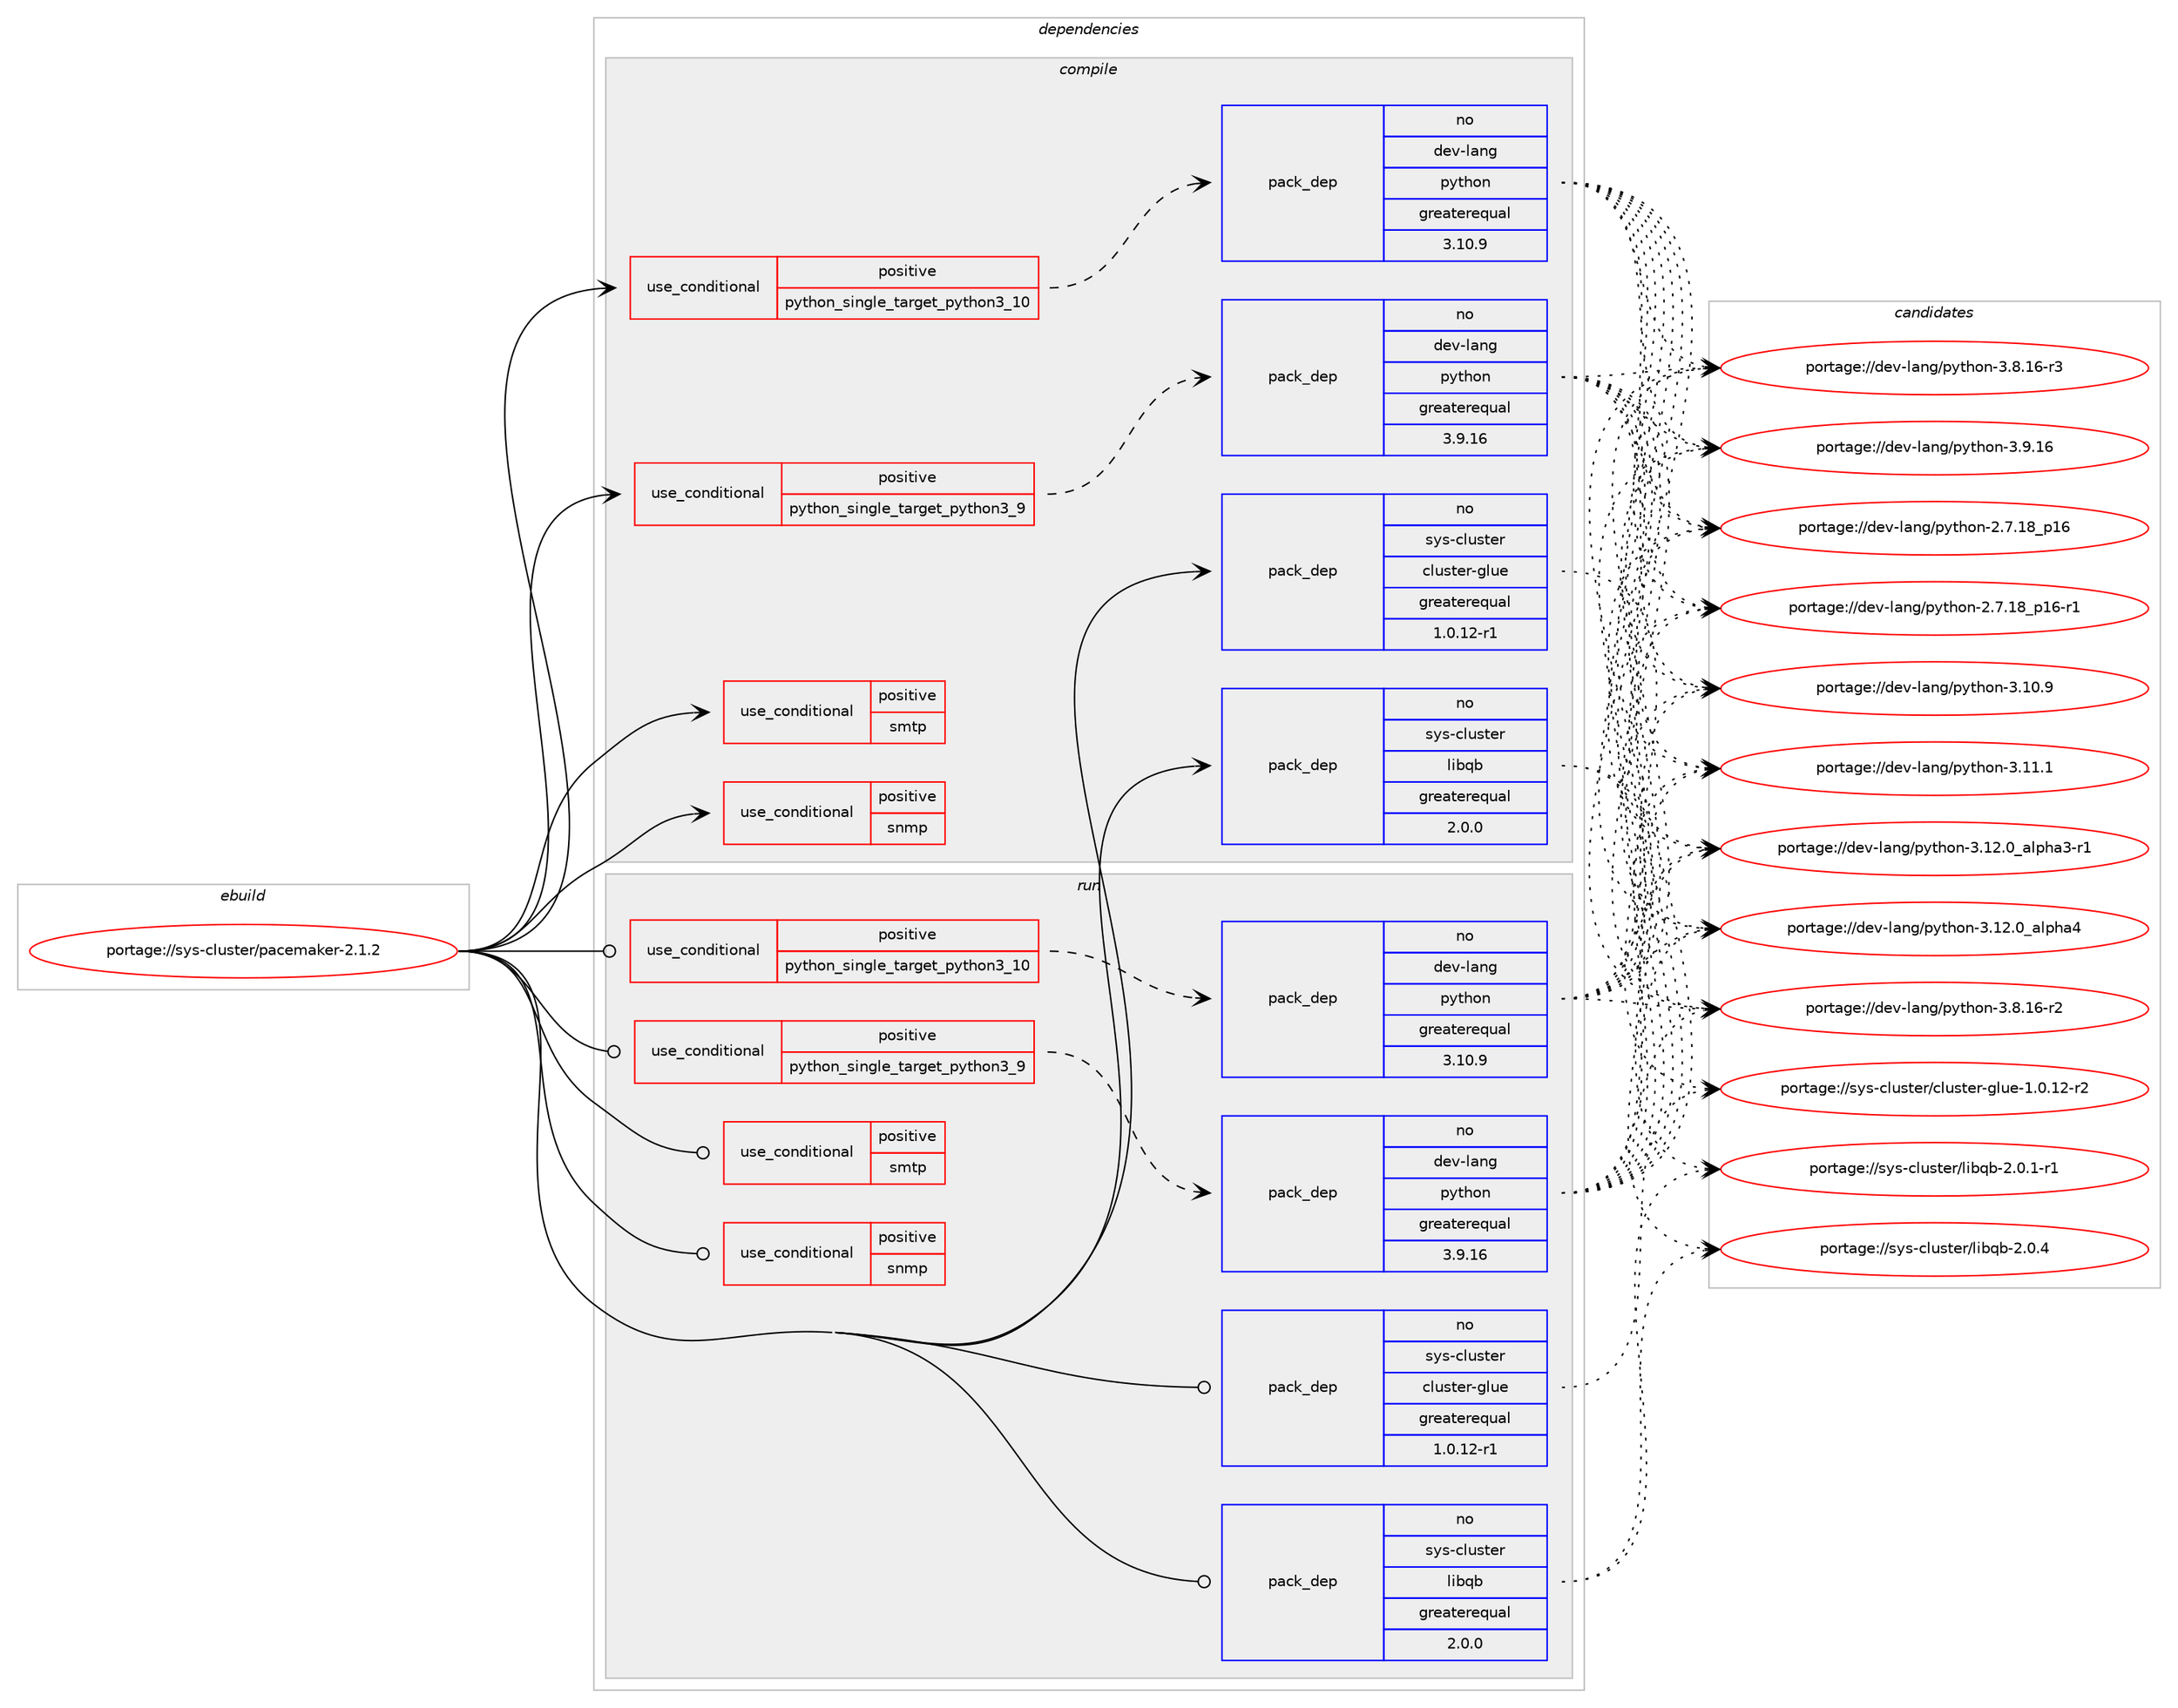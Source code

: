 digraph prolog {

# *************
# Graph options
# *************

newrank=true;
concentrate=true;
compound=true;
graph [rankdir=LR,fontname=Helvetica,fontsize=10,ranksep=1.5];#, ranksep=2.5, nodesep=0.2];
edge  [arrowhead=vee];
node  [fontname=Helvetica,fontsize=10];

# **********
# The ebuild
# **********

subgraph cluster_leftcol {
color=gray;
rank=same;
label=<<i>ebuild</i>>;
id [label="portage://sys-cluster/pacemaker-2.1.2", color=red, width=4, href="../sys-cluster/pacemaker-2.1.2.svg"];
}

# ****************
# The dependencies
# ****************

subgraph cluster_midcol {
color=gray;
label=<<i>dependencies</i>>;
subgraph cluster_compile {
fillcolor="#eeeeee";
style=filled;
label=<<i>compile</i>>;
subgraph cond4404 {
dependency6628 [label=<<TABLE BORDER="0" CELLBORDER="1" CELLSPACING="0" CELLPADDING="4"><TR><TD ROWSPAN="3" CELLPADDING="10">use_conditional</TD></TR><TR><TD>positive</TD></TR><TR><TD>python_single_target_python3_10</TD></TR></TABLE>>, shape=none, color=red];
subgraph pack2165 {
dependency6629 [label=<<TABLE BORDER="0" CELLBORDER="1" CELLSPACING="0" CELLPADDING="4" WIDTH="220"><TR><TD ROWSPAN="6" CELLPADDING="30">pack_dep</TD></TR><TR><TD WIDTH="110">no</TD></TR><TR><TD>dev-lang</TD></TR><TR><TD>python</TD></TR><TR><TD>greaterequal</TD></TR><TR><TD>3.10.9</TD></TR></TABLE>>, shape=none, color=blue];
}
dependency6628:e -> dependency6629:w [weight=20,style="dashed",arrowhead="vee"];
}
id:e -> dependency6628:w [weight=20,style="solid",arrowhead="vee"];
subgraph cond4405 {
dependency6630 [label=<<TABLE BORDER="0" CELLBORDER="1" CELLSPACING="0" CELLPADDING="4"><TR><TD ROWSPAN="3" CELLPADDING="10">use_conditional</TD></TR><TR><TD>positive</TD></TR><TR><TD>python_single_target_python3_9</TD></TR></TABLE>>, shape=none, color=red];
subgraph pack2166 {
dependency6631 [label=<<TABLE BORDER="0" CELLBORDER="1" CELLSPACING="0" CELLPADDING="4" WIDTH="220"><TR><TD ROWSPAN="6" CELLPADDING="30">pack_dep</TD></TR><TR><TD WIDTH="110">no</TD></TR><TR><TD>dev-lang</TD></TR><TR><TD>python</TD></TR><TR><TD>greaterequal</TD></TR><TR><TD>3.9.16</TD></TR></TABLE>>, shape=none, color=blue];
}
dependency6630:e -> dependency6631:w [weight=20,style="dashed",arrowhead="vee"];
}
id:e -> dependency6630:w [weight=20,style="solid",arrowhead="vee"];
subgraph cond4406 {
dependency6632 [label=<<TABLE BORDER="0" CELLBORDER="1" CELLSPACING="0" CELLPADDING="4"><TR><TD ROWSPAN="3" CELLPADDING="10">use_conditional</TD></TR><TR><TD>positive</TD></TR><TR><TD>smtp</TD></TR></TABLE>>, shape=none, color=red];
# *** BEGIN UNKNOWN DEPENDENCY TYPE (TODO) ***
# dependency6632 -> package_dependency(portage://sys-cluster/pacemaker-2.1.2,install,no,net-libs,libesmtp,none,[,,],[],[])
# *** END UNKNOWN DEPENDENCY TYPE (TODO) ***

}
id:e -> dependency6632:w [weight=20,style="solid",arrowhead="vee"];
subgraph cond4407 {
dependency6633 [label=<<TABLE BORDER="0" CELLBORDER="1" CELLSPACING="0" CELLPADDING="4"><TR><TD ROWSPAN="3" CELLPADDING="10">use_conditional</TD></TR><TR><TD>positive</TD></TR><TR><TD>snmp</TD></TR></TABLE>>, shape=none, color=red];
# *** BEGIN UNKNOWN DEPENDENCY TYPE (TODO) ***
# dependency6633 -> package_dependency(portage://sys-cluster/pacemaker-2.1.2,install,no,net-analyzer,net-snmp,none,[,,],[],[])
# *** END UNKNOWN DEPENDENCY TYPE (TODO) ***

}
id:e -> dependency6633:w [weight=20,style="solid",arrowhead="vee"];
# *** BEGIN UNKNOWN DEPENDENCY TYPE (TODO) ***
# id -> package_dependency(portage://sys-cluster/pacemaker-2.1.2,install,no,app-text,docbook-xsl-stylesheets,none,[,,],[],[])
# *** END UNKNOWN DEPENDENCY TYPE (TODO) ***

# *** BEGIN UNKNOWN DEPENDENCY TYPE (TODO) ***
# id -> package_dependency(portage://sys-cluster/pacemaker-2.1.2,install,no,dev-libs,libxslt,none,[,,],[],[])
# *** END UNKNOWN DEPENDENCY TYPE (TODO) ***

subgraph pack2167 {
dependency6634 [label=<<TABLE BORDER="0" CELLBORDER="1" CELLSPACING="0" CELLPADDING="4" WIDTH="220"><TR><TD ROWSPAN="6" CELLPADDING="30">pack_dep</TD></TR><TR><TD WIDTH="110">no</TD></TR><TR><TD>sys-cluster</TD></TR><TR><TD>cluster-glue</TD></TR><TR><TD>greaterequal</TD></TR><TR><TD>1.0.12-r1</TD></TR></TABLE>>, shape=none, color=blue];
}
id:e -> dependency6634:w [weight=20,style="solid",arrowhead="vee"];
# *** BEGIN UNKNOWN DEPENDENCY TYPE (TODO) ***
# id -> package_dependency(portage://sys-cluster/pacemaker-2.1.2,install,no,sys-cluster,corosync,none,[,,],[],[])
# *** END UNKNOWN DEPENDENCY TYPE (TODO) ***

subgraph pack2168 {
dependency6635 [label=<<TABLE BORDER="0" CELLBORDER="1" CELLSPACING="0" CELLPADDING="4" WIDTH="220"><TR><TD ROWSPAN="6" CELLPADDING="30">pack_dep</TD></TR><TR><TD WIDTH="110">no</TD></TR><TR><TD>sys-cluster</TD></TR><TR><TD>libqb</TD></TR><TR><TD>greaterequal</TD></TR><TR><TD>2.0.0</TD></TR></TABLE>>, shape=none, color=blue];
}
id:e -> dependency6635:w [weight=20,style="solid",arrowhead="vee"];
# *** BEGIN UNKNOWN DEPENDENCY TYPE (TODO) ***
# id -> package_dependency(portage://sys-cluster/pacemaker-2.1.2,install,no,sys-cluster,resource-agents,none,[,,],[],[])
# *** END UNKNOWN DEPENDENCY TYPE (TODO) ***

}
subgraph cluster_compileandrun {
fillcolor="#eeeeee";
style=filled;
label=<<i>compile and run</i>>;
}
subgraph cluster_run {
fillcolor="#eeeeee";
style=filled;
label=<<i>run</i>>;
subgraph cond4408 {
dependency6636 [label=<<TABLE BORDER="0" CELLBORDER="1" CELLSPACING="0" CELLPADDING="4"><TR><TD ROWSPAN="3" CELLPADDING="10">use_conditional</TD></TR><TR><TD>positive</TD></TR><TR><TD>python_single_target_python3_10</TD></TR></TABLE>>, shape=none, color=red];
subgraph pack2169 {
dependency6637 [label=<<TABLE BORDER="0" CELLBORDER="1" CELLSPACING="0" CELLPADDING="4" WIDTH="220"><TR><TD ROWSPAN="6" CELLPADDING="30">pack_dep</TD></TR><TR><TD WIDTH="110">no</TD></TR><TR><TD>dev-lang</TD></TR><TR><TD>python</TD></TR><TR><TD>greaterequal</TD></TR><TR><TD>3.10.9</TD></TR></TABLE>>, shape=none, color=blue];
}
dependency6636:e -> dependency6637:w [weight=20,style="dashed",arrowhead="vee"];
}
id:e -> dependency6636:w [weight=20,style="solid",arrowhead="odot"];
subgraph cond4409 {
dependency6638 [label=<<TABLE BORDER="0" CELLBORDER="1" CELLSPACING="0" CELLPADDING="4"><TR><TD ROWSPAN="3" CELLPADDING="10">use_conditional</TD></TR><TR><TD>positive</TD></TR><TR><TD>python_single_target_python3_9</TD></TR></TABLE>>, shape=none, color=red];
subgraph pack2170 {
dependency6639 [label=<<TABLE BORDER="0" CELLBORDER="1" CELLSPACING="0" CELLPADDING="4" WIDTH="220"><TR><TD ROWSPAN="6" CELLPADDING="30">pack_dep</TD></TR><TR><TD WIDTH="110">no</TD></TR><TR><TD>dev-lang</TD></TR><TR><TD>python</TD></TR><TR><TD>greaterequal</TD></TR><TR><TD>3.9.16</TD></TR></TABLE>>, shape=none, color=blue];
}
dependency6638:e -> dependency6639:w [weight=20,style="dashed",arrowhead="vee"];
}
id:e -> dependency6638:w [weight=20,style="solid",arrowhead="odot"];
subgraph cond4410 {
dependency6640 [label=<<TABLE BORDER="0" CELLBORDER="1" CELLSPACING="0" CELLPADDING="4"><TR><TD ROWSPAN="3" CELLPADDING="10">use_conditional</TD></TR><TR><TD>positive</TD></TR><TR><TD>smtp</TD></TR></TABLE>>, shape=none, color=red];
# *** BEGIN UNKNOWN DEPENDENCY TYPE (TODO) ***
# dependency6640 -> package_dependency(portage://sys-cluster/pacemaker-2.1.2,run,no,net-libs,libesmtp,none,[,,],[],[])
# *** END UNKNOWN DEPENDENCY TYPE (TODO) ***

}
id:e -> dependency6640:w [weight=20,style="solid",arrowhead="odot"];
subgraph cond4411 {
dependency6641 [label=<<TABLE BORDER="0" CELLBORDER="1" CELLSPACING="0" CELLPADDING="4"><TR><TD ROWSPAN="3" CELLPADDING="10">use_conditional</TD></TR><TR><TD>positive</TD></TR><TR><TD>snmp</TD></TR></TABLE>>, shape=none, color=red];
# *** BEGIN UNKNOWN DEPENDENCY TYPE (TODO) ***
# dependency6641 -> package_dependency(portage://sys-cluster/pacemaker-2.1.2,run,no,net-analyzer,net-snmp,none,[,,],[],[])
# *** END UNKNOWN DEPENDENCY TYPE (TODO) ***

}
id:e -> dependency6641:w [weight=20,style="solid",arrowhead="odot"];
# *** BEGIN UNKNOWN DEPENDENCY TYPE (TODO) ***
# id -> package_dependency(portage://sys-cluster/pacemaker-2.1.2,run,no,app-text,docbook-xsl-stylesheets,none,[,,],[],[])
# *** END UNKNOWN DEPENDENCY TYPE (TODO) ***

# *** BEGIN UNKNOWN DEPENDENCY TYPE (TODO) ***
# id -> package_dependency(portage://sys-cluster/pacemaker-2.1.2,run,no,dev-libs,libxslt,none,[,,],[],[])
# *** END UNKNOWN DEPENDENCY TYPE (TODO) ***

subgraph pack2171 {
dependency6642 [label=<<TABLE BORDER="0" CELLBORDER="1" CELLSPACING="0" CELLPADDING="4" WIDTH="220"><TR><TD ROWSPAN="6" CELLPADDING="30">pack_dep</TD></TR><TR><TD WIDTH="110">no</TD></TR><TR><TD>sys-cluster</TD></TR><TR><TD>cluster-glue</TD></TR><TR><TD>greaterequal</TD></TR><TR><TD>1.0.12-r1</TD></TR></TABLE>>, shape=none, color=blue];
}
id:e -> dependency6642:w [weight=20,style="solid",arrowhead="odot"];
# *** BEGIN UNKNOWN DEPENDENCY TYPE (TODO) ***
# id -> package_dependency(portage://sys-cluster/pacemaker-2.1.2,run,no,sys-cluster,corosync,none,[,,],[],[])
# *** END UNKNOWN DEPENDENCY TYPE (TODO) ***

subgraph pack2172 {
dependency6643 [label=<<TABLE BORDER="0" CELLBORDER="1" CELLSPACING="0" CELLPADDING="4" WIDTH="220"><TR><TD ROWSPAN="6" CELLPADDING="30">pack_dep</TD></TR><TR><TD WIDTH="110">no</TD></TR><TR><TD>sys-cluster</TD></TR><TR><TD>libqb</TD></TR><TR><TD>greaterequal</TD></TR><TR><TD>2.0.0</TD></TR></TABLE>>, shape=none, color=blue];
}
id:e -> dependency6643:w [weight=20,style="solid",arrowhead="odot"];
# *** BEGIN UNKNOWN DEPENDENCY TYPE (TODO) ***
# id -> package_dependency(portage://sys-cluster/pacemaker-2.1.2,run,no,sys-cluster,resource-agents,none,[,,],[],[])
# *** END UNKNOWN DEPENDENCY TYPE (TODO) ***

}
}

# **************
# The candidates
# **************

subgraph cluster_choices {
rank=same;
color=gray;
label=<<i>candidates</i>>;

subgraph choice2165 {
color=black;
nodesep=1;
choice10010111845108971101034711212111610411111045504655464956951124954 [label="portage://dev-lang/python-2.7.18_p16", color=red, width=4,href="../dev-lang/python-2.7.18_p16.svg"];
choice100101118451089711010347112121116104111110455046554649569511249544511449 [label="portage://dev-lang/python-2.7.18_p16-r1", color=red, width=4,href="../dev-lang/python-2.7.18_p16-r1.svg"];
choice10010111845108971101034711212111610411111045514649484657 [label="portage://dev-lang/python-3.10.9", color=red, width=4,href="../dev-lang/python-3.10.9.svg"];
choice10010111845108971101034711212111610411111045514649494649 [label="portage://dev-lang/python-3.11.1", color=red, width=4,href="../dev-lang/python-3.11.1.svg"];
choice10010111845108971101034711212111610411111045514649504648959710811210497514511449 [label="portage://dev-lang/python-3.12.0_alpha3-r1", color=red, width=4,href="../dev-lang/python-3.12.0_alpha3-r1.svg"];
choice1001011184510897110103471121211161041111104551464950464895971081121049752 [label="portage://dev-lang/python-3.12.0_alpha4", color=red, width=4,href="../dev-lang/python-3.12.0_alpha4.svg"];
choice100101118451089711010347112121116104111110455146564649544511450 [label="portage://dev-lang/python-3.8.16-r2", color=red, width=4,href="../dev-lang/python-3.8.16-r2.svg"];
choice100101118451089711010347112121116104111110455146564649544511451 [label="portage://dev-lang/python-3.8.16-r3", color=red, width=4,href="../dev-lang/python-3.8.16-r3.svg"];
choice10010111845108971101034711212111610411111045514657464954 [label="portage://dev-lang/python-3.9.16", color=red, width=4,href="../dev-lang/python-3.9.16.svg"];
dependency6629:e -> choice10010111845108971101034711212111610411111045504655464956951124954:w [style=dotted,weight="100"];
dependency6629:e -> choice100101118451089711010347112121116104111110455046554649569511249544511449:w [style=dotted,weight="100"];
dependency6629:e -> choice10010111845108971101034711212111610411111045514649484657:w [style=dotted,weight="100"];
dependency6629:e -> choice10010111845108971101034711212111610411111045514649494649:w [style=dotted,weight="100"];
dependency6629:e -> choice10010111845108971101034711212111610411111045514649504648959710811210497514511449:w [style=dotted,weight="100"];
dependency6629:e -> choice1001011184510897110103471121211161041111104551464950464895971081121049752:w [style=dotted,weight="100"];
dependency6629:e -> choice100101118451089711010347112121116104111110455146564649544511450:w [style=dotted,weight="100"];
dependency6629:e -> choice100101118451089711010347112121116104111110455146564649544511451:w [style=dotted,weight="100"];
dependency6629:e -> choice10010111845108971101034711212111610411111045514657464954:w [style=dotted,weight="100"];
}
subgraph choice2166 {
color=black;
nodesep=1;
choice10010111845108971101034711212111610411111045504655464956951124954 [label="portage://dev-lang/python-2.7.18_p16", color=red, width=4,href="../dev-lang/python-2.7.18_p16.svg"];
choice100101118451089711010347112121116104111110455046554649569511249544511449 [label="portage://dev-lang/python-2.7.18_p16-r1", color=red, width=4,href="../dev-lang/python-2.7.18_p16-r1.svg"];
choice10010111845108971101034711212111610411111045514649484657 [label="portage://dev-lang/python-3.10.9", color=red, width=4,href="../dev-lang/python-3.10.9.svg"];
choice10010111845108971101034711212111610411111045514649494649 [label="portage://dev-lang/python-3.11.1", color=red, width=4,href="../dev-lang/python-3.11.1.svg"];
choice10010111845108971101034711212111610411111045514649504648959710811210497514511449 [label="portage://dev-lang/python-3.12.0_alpha3-r1", color=red, width=4,href="../dev-lang/python-3.12.0_alpha3-r1.svg"];
choice1001011184510897110103471121211161041111104551464950464895971081121049752 [label="portage://dev-lang/python-3.12.0_alpha4", color=red, width=4,href="../dev-lang/python-3.12.0_alpha4.svg"];
choice100101118451089711010347112121116104111110455146564649544511450 [label="portage://dev-lang/python-3.8.16-r2", color=red, width=4,href="../dev-lang/python-3.8.16-r2.svg"];
choice100101118451089711010347112121116104111110455146564649544511451 [label="portage://dev-lang/python-3.8.16-r3", color=red, width=4,href="../dev-lang/python-3.8.16-r3.svg"];
choice10010111845108971101034711212111610411111045514657464954 [label="portage://dev-lang/python-3.9.16", color=red, width=4,href="../dev-lang/python-3.9.16.svg"];
dependency6631:e -> choice10010111845108971101034711212111610411111045504655464956951124954:w [style=dotted,weight="100"];
dependency6631:e -> choice100101118451089711010347112121116104111110455046554649569511249544511449:w [style=dotted,weight="100"];
dependency6631:e -> choice10010111845108971101034711212111610411111045514649484657:w [style=dotted,weight="100"];
dependency6631:e -> choice10010111845108971101034711212111610411111045514649494649:w [style=dotted,weight="100"];
dependency6631:e -> choice10010111845108971101034711212111610411111045514649504648959710811210497514511449:w [style=dotted,weight="100"];
dependency6631:e -> choice1001011184510897110103471121211161041111104551464950464895971081121049752:w [style=dotted,weight="100"];
dependency6631:e -> choice100101118451089711010347112121116104111110455146564649544511450:w [style=dotted,weight="100"];
dependency6631:e -> choice100101118451089711010347112121116104111110455146564649544511451:w [style=dotted,weight="100"];
dependency6631:e -> choice10010111845108971101034711212111610411111045514657464954:w [style=dotted,weight="100"];
}
subgraph choice2167 {
color=black;
nodesep=1;
choice1151211154599108117115116101114479910811711511610111445103108117101454946484649504511450 [label="portage://sys-cluster/cluster-glue-1.0.12-r2", color=red, width=4,href="../sys-cluster/cluster-glue-1.0.12-r2.svg"];
dependency6634:e -> choice1151211154599108117115116101114479910811711511610111445103108117101454946484649504511450:w [style=dotted,weight="100"];
}
subgraph choice2168 {
color=black;
nodesep=1;
choice11512111545991081171151161011144710810598113984550464846494511449 [label="portage://sys-cluster/libqb-2.0.1-r1", color=red, width=4,href="../sys-cluster/libqb-2.0.1-r1.svg"];
choice1151211154599108117115116101114471081059811398455046484652 [label="portage://sys-cluster/libqb-2.0.4", color=red, width=4,href="../sys-cluster/libqb-2.0.4.svg"];
dependency6635:e -> choice11512111545991081171151161011144710810598113984550464846494511449:w [style=dotted,weight="100"];
dependency6635:e -> choice1151211154599108117115116101114471081059811398455046484652:w [style=dotted,weight="100"];
}
subgraph choice2169 {
color=black;
nodesep=1;
choice10010111845108971101034711212111610411111045504655464956951124954 [label="portage://dev-lang/python-2.7.18_p16", color=red, width=4,href="../dev-lang/python-2.7.18_p16.svg"];
choice100101118451089711010347112121116104111110455046554649569511249544511449 [label="portage://dev-lang/python-2.7.18_p16-r1", color=red, width=4,href="../dev-lang/python-2.7.18_p16-r1.svg"];
choice10010111845108971101034711212111610411111045514649484657 [label="portage://dev-lang/python-3.10.9", color=red, width=4,href="../dev-lang/python-3.10.9.svg"];
choice10010111845108971101034711212111610411111045514649494649 [label="portage://dev-lang/python-3.11.1", color=red, width=4,href="../dev-lang/python-3.11.1.svg"];
choice10010111845108971101034711212111610411111045514649504648959710811210497514511449 [label="portage://dev-lang/python-3.12.0_alpha3-r1", color=red, width=4,href="../dev-lang/python-3.12.0_alpha3-r1.svg"];
choice1001011184510897110103471121211161041111104551464950464895971081121049752 [label="portage://dev-lang/python-3.12.0_alpha4", color=red, width=4,href="../dev-lang/python-3.12.0_alpha4.svg"];
choice100101118451089711010347112121116104111110455146564649544511450 [label="portage://dev-lang/python-3.8.16-r2", color=red, width=4,href="../dev-lang/python-3.8.16-r2.svg"];
choice100101118451089711010347112121116104111110455146564649544511451 [label="portage://dev-lang/python-3.8.16-r3", color=red, width=4,href="../dev-lang/python-3.8.16-r3.svg"];
choice10010111845108971101034711212111610411111045514657464954 [label="portage://dev-lang/python-3.9.16", color=red, width=4,href="../dev-lang/python-3.9.16.svg"];
dependency6637:e -> choice10010111845108971101034711212111610411111045504655464956951124954:w [style=dotted,weight="100"];
dependency6637:e -> choice100101118451089711010347112121116104111110455046554649569511249544511449:w [style=dotted,weight="100"];
dependency6637:e -> choice10010111845108971101034711212111610411111045514649484657:w [style=dotted,weight="100"];
dependency6637:e -> choice10010111845108971101034711212111610411111045514649494649:w [style=dotted,weight="100"];
dependency6637:e -> choice10010111845108971101034711212111610411111045514649504648959710811210497514511449:w [style=dotted,weight="100"];
dependency6637:e -> choice1001011184510897110103471121211161041111104551464950464895971081121049752:w [style=dotted,weight="100"];
dependency6637:e -> choice100101118451089711010347112121116104111110455146564649544511450:w [style=dotted,weight="100"];
dependency6637:e -> choice100101118451089711010347112121116104111110455146564649544511451:w [style=dotted,weight="100"];
dependency6637:e -> choice10010111845108971101034711212111610411111045514657464954:w [style=dotted,weight="100"];
}
subgraph choice2170 {
color=black;
nodesep=1;
choice10010111845108971101034711212111610411111045504655464956951124954 [label="portage://dev-lang/python-2.7.18_p16", color=red, width=4,href="../dev-lang/python-2.7.18_p16.svg"];
choice100101118451089711010347112121116104111110455046554649569511249544511449 [label="portage://dev-lang/python-2.7.18_p16-r1", color=red, width=4,href="../dev-lang/python-2.7.18_p16-r1.svg"];
choice10010111845108971101034711212111610411111045514649484657 [label="portage://dev-lang/python-3.10.9", color=red, width=4,href="../dev-lang/python-3.10.9.svg"];
choice10010111845108971101034711212111610411111045514649494649 [label="portage://dev-lang/python-3.11.1", color=red, width=4,href="../dev-lang/python-3.11.1.svg"];
choice10010111845108971101034711212111610411111045514649504648959710811210497514511449 [label="portage://dev-lang/python-3.12.0_alpha3-r1", color=red, width=4,href="../dev-lang/python-3.12.0_alpha3-r1.svg"];
choice1001011184510897110103471121211161041111104551464950464895971081121049752 [label="portage://dev-lang/python-3.12.0_alpha4", color=red, width=4,href="../dev-lang/python-3.12.0_alpha4.svg"];
choice100101118451089711010347112121116104111110455146564649544511450 [label="portage://dev-lang/python-3.8.16-r2", color=red, width=4,href="../dev-lang/python-3.8.16-r2.svg"];
choice100101118451089711010347112121116104111110455146564649544511451 [label="portage://dev-lang/python-3.8.16-r3", color=red, width=4,href="../dev-lang/python-3.8.16-r3.svg"];
choice10010111845108971101034711212111610411111045514657464954 [label="portage://dev-lang/python-3.9.16", color=red, width=4,href="../dev-lang/python-3.9.16.svg"];
dependency6639:e -> choice10010111845108971101034711212111610411111045504655464956951124954:w [style=dotted,weight="100"];
dependency6639:e -> choice100101118451089711010347112121116104111110455046554649569511249544511449:w [style=dotted,weight="100"];
dependency6639:e -> choice10010111845108971101034711212111610411111045514649484657:w [style=dotted,weight="100"];
dependency6639:e -> choice10010111845108971101034711212111610411111045514649494649:w [style=dotted,weight="100"];
dependency6639:e -> choice10010111845108971101034711212111610411111045514649504648959710811210497514511449:w [style=dotted,weight="100"];
dependency6639:e -> choice1001011184510897110103471121211161041111104551464950464895971081121049752:w [style=dotted,weight="100"];
dependency6639:e -> choice100101118451089711010347112121116104111110455146564649544511450:w [style=dotted,weight="100"];
dependency6639:e -> choice100101118451089711010347112121116104111110455146564649544511451:w [style=dotted,weight="100"];
dependency6639:e -> choice10010111845108971101034711212111610411111045514657464954:w [style=dotted,weight="100"];
}
subgraph choice2171 {
color=black;
nodesep=1;
choice1151211154599108117115116101114479910811711511610111445103108117101454946484649504511450 [label="portage://sys-cluster/cluster-glue-1.0.12-r2", color=red, width=4,href="../sys-cluster/cluster-glue-1.0.12-r2.svg"];
dependency6642:e -> choice1151211154599108117115116101114479910811711511610111445103108117101454946484649504511450:w [style=dotted,weight="100"];
}
subgraph choice2172 {
color=black;
nodesep=1;
choice11512111545991081171151161011144710810598113984550464846494511449 [label="portage://sys-cluster/libqb-2.0.1-r1", color=red, width=4,href="../sys-cluster/libqb-2.0.1-r1.svg"];
choice1151211154599108117115116101114471081059811398455046484652 [label="portage://sys-cluster/libqb-2.0.4", color=red, width=4,href="../sys-cluster/libqb-2.0.4.svg"];
dependency6643:e -> choice11512111545991081171151161011144710810598113984550464846494511449:w [style=dotted,weight="100"];
dependency6643:e -> choice1151211154599108117115116101114471081059811398455046484652:w [style=dotted,weight="100"];
}
}

}
